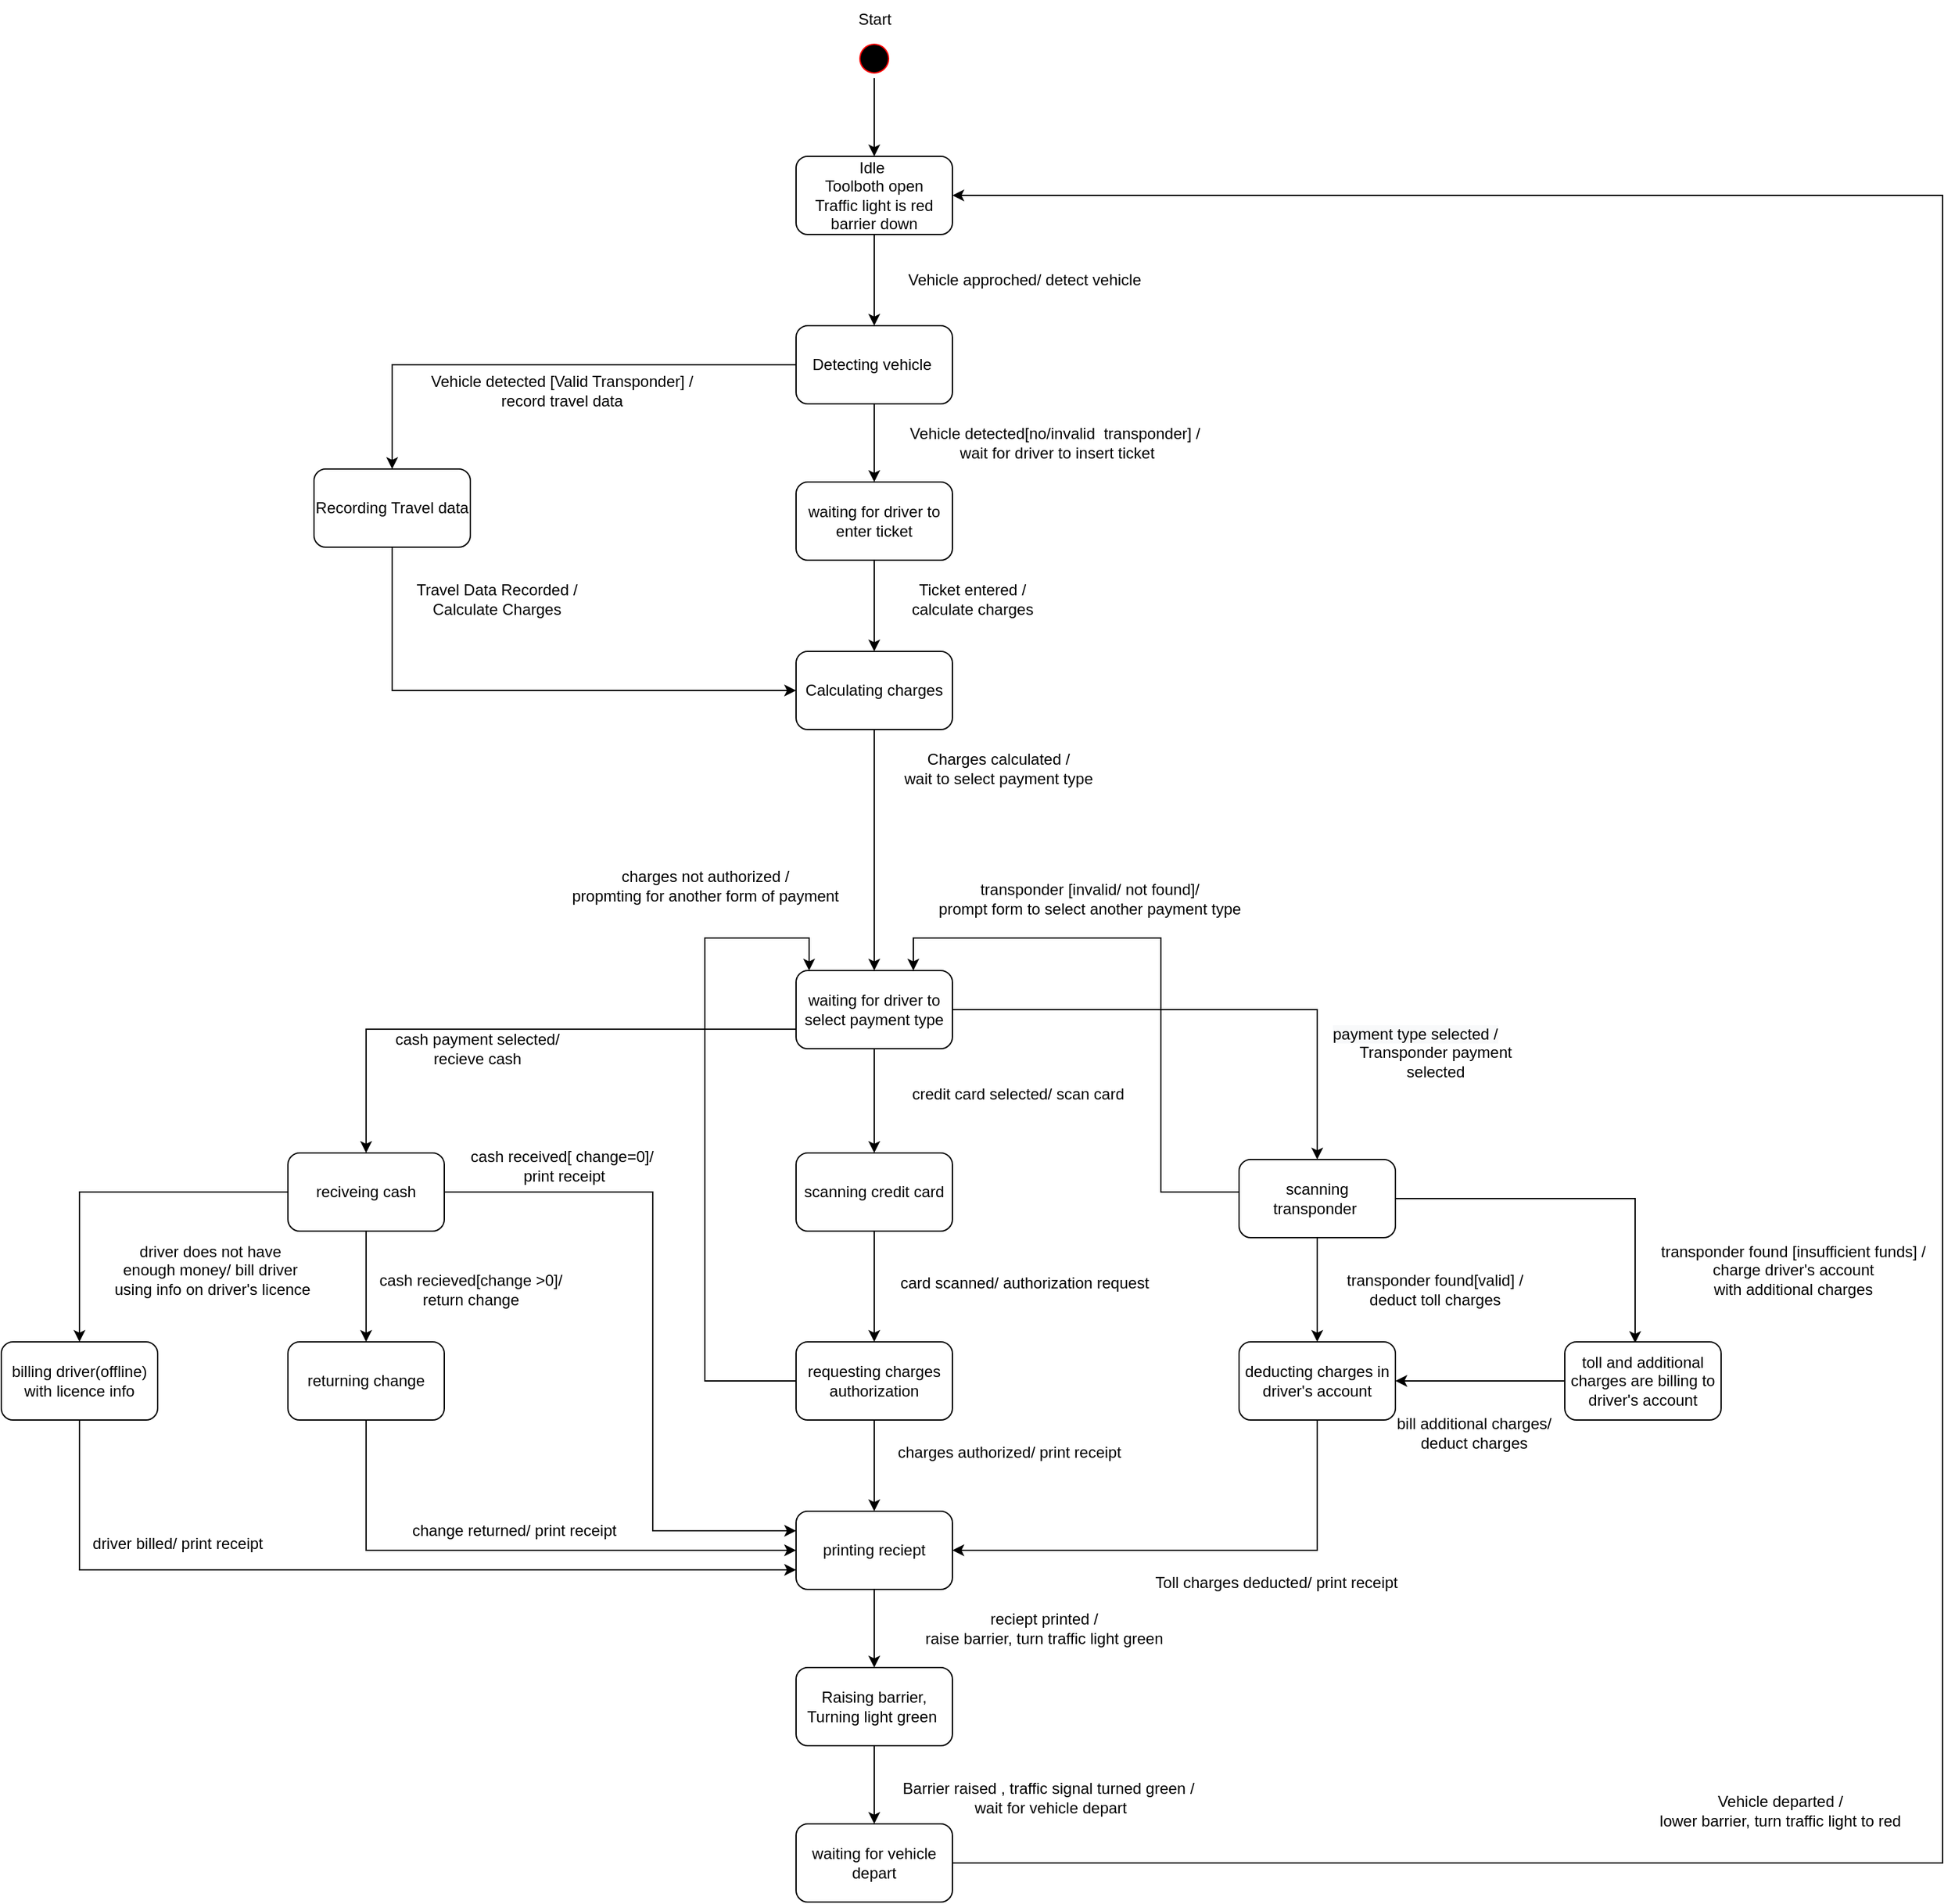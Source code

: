 <mxfile version="20.3.0" type="device"><diagram id="GYhbbVdqES7vCfb0efTQ" name="Page-1"><mxGraphModel dx="1038" dy="688" grid="1" gridSize="10" guides="1" tooltips="1" connect="1" arrows="1" fold="1" page="1" pageScale="1" pageWidth="1600" pageHeight="1500" math="0" shadow="0"><root><mxCell id="0"/><mxCell id="1" parent="0"/><mxCell id="2ZYyj9yuG1Ne1HKVtYgk-8" style="edgeStyle=orthogonalEdgeStyle;rounded=0;orthogonalLoop=1;jettySize=auto;html=1;entryX=0.5;entryY=0;entryDx=0;entryDy=0;" parent="1" source="j9i3NMzb_cT6tgp0_oP3-1" target="2ZYyj9yuG1Ne1HKVtYgk-4" edge="1"><mxGeometry relative="1" as="geometry"/></mxCell><mxCell id="fkv2KrsWVXr9UXI7f_sW-8" style="edgeStyle=orthogonalEdgeStyle;rounded=0;orthogonalLoop=1;jettySize=auto;html=1;entryX=0.5;entryY=0;entryDx=0;entryDy=0;" parent="1" source="S7xEX0edkpakFZPykkgY-1" target="j9i3NMzb_cT6tgp0_oP3-1" edge="1"><mxGeometry relative="1" as="geometry"/></mxCell><mxCell id="S7xEX0edkpakFZPykkgY-1" value="" style="ellipse;html=1;shape=startState;fillColor=#000000;strokeColor=#ff0000;" parent="1" vertex="1"><mxGeometry x="715" y="40" width="30" height="30" as="geometry"/></mxCell><mxCell id="2ZYyj9yuG1Ne1HKVtYgk-1" value="Start" style="text;html=1;align=center;verticalAlign=middle;resizable=0;points=[];autosize=1;strokeColor=none;fillColor=none;" parent="1" vertex="1"><mxGeometry x="705" y="10" width="50" height="30" as="geometry"/></mxCell><mxCell id="2ZYyj9yuG1Ne1HKVtYgk-3" value="Vehicle approched/ detect vehicle" style="text;html=1;align=center;verticalAlign=middle;resizable=0;points=[];autosize=1;strokeColor=none;fillColor=none;" parent="1" vertex="1"><mxGeometry x="745" y="210" width="200" height="30" as="geometry"/></mxCell><mxCell id="INYuIfzyekLM5Hs0WgOV-3" style="edgeStyle=orthogonalEdgeStyle;rounded=0;orthogonalLoop=1;jettySize=auto;html=1;entryX=0.5;entryY=0;entryDx=0;entryDy=0;" parent="1" source="2ZYyj9yuG1Ne1HKVtYgk-6" target="INYuIfzyekLM5Hs0WgOV-2" edge="1"><mxGeometry relative="1" as="geometry"/></mxCell><mxCell id="2ZYyj9yuG1Ne1HKVtYgk-6" value="waiting for driver to enter ticket" style="rounded=1;whiteSpace=wrap;html=1;" parent="1" vertex="1"><mxGeometry x="670" y="380" width="120" height="60" as="geometry"/></mxCell><mxCell id="2ZYyj9yuG1Ne1HKVtYgk-9" style="edgeStyle=orthogonalEdgeStyle;rounded=0;orthogonalLoop=1;jettySize=auto;html=1;entryX=0.5;entryY=0;entryDx=0;entryDy=0;" parent="1" source="2ZYyj9yuG1Ne1HKVtYgk-4" target="2ZYyj9yuG1Ne1HKVtYgk-6" edge="1"><mxGeometry relative="1" as="geometry"/></mxCell><mxCell id="fkv2KrsWVXr9UXI7f_sW-17" style="edgeStyle=orthogonalEdgeStyle;rounded=0;orthogonalLoop=1;jettySize=auto;html=1;entryX=0.5;entryY=0;entryDx=0;entryDy=0;" parent="1" source="2ZYyj9yuG1Ne1HKVtYgk-4" target="fkv2KrsWVXr9UXI7f_sW-16" edge="1"><mxGeometry relative="1" as="geometry"><mxPoint x="490" y="255" as="targetPoint"/></mxGeometry></mxCell><mxCell id="2ZYyj9yuG1Ne1HKVtYgk-4" value="Detecting vehicle&amp;nbsp;" style="rounded=1;whiteSpace=wrap;html=1;" parent="1" vertex="1"><mxGeometry x="670" y="260" width="120" height="60" as="geometry"/></mxCell><mxCell id="INYuIfzyekLM5Hs0WgOV-1" value="Vehicle detected[no/invalid&amp;nbsp; transponder] /&amp;nbsp;&lt;br&gt;wait for driver to insert ticket" style="text;html=1;align=center;verticalAlign=middle;resizable=0;points=[];autosize=1;strokeColor=none;fillColor=none;" parent="1" vertex="1"><mxGeometry x="745" y="330" width="250" height="40" as="geometry"/></mxCell><mxCell id="INYuIfzyekLM5Hs0WgOV-6" value="" style="edgeStyle=orthogonalEdgeStyle;rounded=0;orthogonalLoop=1;jettySize=auto;html=1;" parent="1" source="INYuIfzyekLM5Hs0WgOV-2" target="INYuIfzyekLM5Hs0WgOV-5" edge="1"><mxGeometry relative="1" as="geometry"/></mxCell><mxCell id="INYuIfzyekLM5Hs0WgOV-2" value="Calculating charges" style="rounded=1;whiteSpace=wrap;html=1;" parent="1" vertex="1"><mxGeometry x="670" y="510" width="120" height="60" as="geometry"/></mxCell><mxCell id="INYuIfzyekLM5Hs0WgOV-4" value="Ticket entered / &lt;br&gt;calculate charges" style="text;html=1;align=center;verticalAlign=middle;resizable=0;points=[];autosize=1;strokeColor=none;fillColor=none;" parent="1" vertex="1"><mxGeometry x="745" y="450" width="120" height="40" as="geometry"/></mxCell><mxCell id="fkv2KrsWVXr9UXI7f_sW-2" value="" style="edgeStyle=orthogonalEdgeStyle;rounded=0;orthogonalLoop=1;jettySize=auto;html=1;" parent="1" source="INYuIfzyekLM5Hs0WgOV-5" target="fkv2KrsWVXr9UXI7f_sW-1" edge="1"><mxGeometry relative="1" as="geometry"/></mxCell><mxCell id="EE0kxrbSmoFYKpcF47W7-3" style="edgeStyle=orthogonalEdgeStyle;rounded=0;orthogonalLoop=1;jettySize=auto;html=1;entryX=0.5;entryY=0;entryDx=0;entryDy=0;" parent="1" source="INYuIfzyekLM5Hs0WgOV-5" target="EE0kxrbSmoFYKpcF47W7-2" edge="1"><mxGeometry relative="1" as="geometry"><Array as="points"><mxPoint x="340" y="800"/></Array></mxGeometry></mxCell><mxCell id="EE0kxrbSmoFYKpcF47W7-4" style="edgeStyle=orthogonalEdgeStyle;rounded=0;orthogonalLoop=1;jettySize=auto;html=1;exitX=1;exitY=0.5;exitDx=0;exitDy=0;" parent="1" source="INYuIfzyekLM5Hs0WgOV-5" target="EE0kxrbSmoFYKpcF47W7-1" edge="1"><mxGeometry relative="1" as="geometry"><Array as="points"><mxPoint x="1070" y="785"/></Array></mxGeometry></mxCell><mxCell id="INYuIfzyekLM5Hs0WgOV-5" value="waiting for driver to select payment type" style="rounded=1;whiteSpace=wrap;html=1;" parent="1" vertex="1"><mxGeometry x="670" y="755" width="120" height="60" as="geometry"/></mxCell><mxCell id="INYuIfzyekLM5Hs0WgOV-7" value="Charges calculated /&lt;br&gt;wait to select payment type" style="text;html=1;align=center;verticalAlign=middle;resizable=0;points=[];autosize=1;strokeColor=none;fillColor=none;" parent="1" vertex="1"><mxGeometry x="740" y="580" width="170" height="40" as="geometry"/></mxCell><mxCell id="fkv2KrsWVXr9UXI7f_sW-5" style="edgeStyle=orthogonalEdgeStyle;rounded=0;orthogonalLoop=1;jettySize=auto;html=1;" parent="1" source="fkv2KrsWVXr9UXI7f_sW-1" target="EE0kxrbSmoFYKpcF47W7-8" edge="1"><mxGeometry relative="1" as="geometry"/></mxCell><mxCell id="fkv2KrsWVXr9UXI7f_sW-1" value="scanning credit card" style="rounded=1;whiteSpace=wrap;html=1;" parent="1" vertex="1"><mxGeometry x="670" y="895" width="120" height="60" as="geometry"/></mxCell><mxCell id="fkv2KrsWVXr9UXI7f_sW-3" value="credit card selected/ scan card" style="text;html=1;align=center;verticalAlign=middle;resizable=0;points=[];autosize=1;strokeColor=none;fillColor=none;" parent="1" vertex="1"><mxGeometry x="745" y="835" width="190" height="30" as="geometry"/></mxCell><mxCell id="fkv2KrsWVXr9UXI7f_sW-11" value="" style="edgeStyle=orthogonalEdgeStyle;rounded=0;orthogonalLoop=1;jettySize=auto;html=1;" parent="1" source="fkv2KrsWVXr9UXI7f_sW-4" target="fkv2KrsWVXr9UXI7f_sW-10" edge="1"><mxGeometry relative="1" as="geometry"/></mxCell><mxCell id="fkv2KrsWVXr9UXI7f_sW-4" value="Raising barrier,&lt;br&gt;Turning light green&amp;nbsp;" style="rounded=1;whiteSpace=wrap;html=1;" parent="1" vertex="1"><mxGeometry x="670" y="1290" width="120" height="60" as="geometry"/></mxCell><mxCell id="fkv2KrsWVXr9UXI7f_sW-6" value="reciept printed /&lt;br&gt;raise barrier, turn traffic light green" style="text;html=1;align=center;verticalAlign=middle;resizable=0;points=[];autosize=1;strokeColor=none;fillColor=none;" parent="1" vertex="1"><mxGeometry x="755" y="1240" width="210" height="40" as="geometry"/></mxCell><mxCell id="j9i3NMzb_cT6tgp0_oP3-1" value="Idle&amp;nbsp;&lt;br&gt;Toolboth open&lt;br&gt;Traffic light is red&lt;br&gt;barrier down" style="rounded=1;whiteSpace=wrap;html=1;" parent="1" vertex="1"><mxGeometry x="670" y="130" width="120" height="60" as="geometry"/></mxCell><mxCell id="fkv2KrsWVXr9UXI7f_sW-14" value="" style="edgeStyle=orthogonalEdgeStyle;rounded=0;orthogonalLoop=1;jettySize=auto;html=1;entryX=1;entryY=0.5;entryDx=0;entryDy=0;exitX=1;exitY=0.5;exitDx=0;exitDy=0;" parent="1" source="fkv2KrsWVXr9UXI7f_sW-10" target="j9i3NMzb_cT6tgp0_oP3-1" edge="1"><mxGeometry relative="1" as="geometry"><mxPoint x="800" y="160" as="targetPoint"/><Array as="points"><mxPoint x="1550" y="1440"/><mxPoint x="1550" y="160"/></Array></mxGeometry></mxCell><mxCell id="fkv2KrsWVXr9UXI7f_sW-10" value="waiting for vehicle depart" style="rounded=1;whiteSpace=wrap;html=1;" parent="1" vertex="1"><mxGeometry x="670" y="1410" width="120" height="60" as="geometry"/></mxCell><mxCell id="fkv2KrsWVXr9UXI7f_sW-12" value="Barrier raised , traffic signal turned green /&amp;nbsp;&lt;br&gt;wait for vehicle depart" style="text;html=1;align=center;verticalAlign=middle;resizable=0;points=[];autosize=1;strokeColor=none;fillColor=none;" parent="1" vertex="1"><mxGeometry x="740" y="1370" width="250" height="40" as="geometry"/></mxCell><mxCell id="fkv2KrsWVXr9UXI7f_sW-15" value="Vehicle departed / &lt;br&gt;lower barrier, turn traffic light to red" style="text;html=1;align=center;verticalAlign=middle;resizable=0;points=[];autosize=1;strokeColor=none;fillColor=none;" parent="1" vertex="1"><mxGeometry x="1320" y="1380" width="210" height="40" as="geometry"/></mxCell><mxCell id="fkv2KrsWVXr9UXI7f_sW-19" style="edgeStyle=orthogonalEdgeStyle;rounded=0;orthogonalLoop=1;jettySize=auto;html=1;entryX=0;entryY=0.5;entryDx=0;entryDy=0;" parent="1" source="fkv2KrsWVXr9UXI7f_sW-16" target="INYuIfzyekLM5Hs0WgOV-2" edge="1"><mxGeometry relative="1" as="geometry"><mxPoint x="450" y="480" as="targetPoint"/><Array as="points"><mxPoint x="360" y="540"/></Array></mxGeometry></mxCell><mxCell id="fkv2KrsWVXr9UXI7f_sW-16" value="Recording Travel data" style="rounded=1;whiteSpace=wrap;html=1;" parent="1" vertex="1"><mxGeometry x="300" y="370" width="120" height="60" as="geometry"/></mxCell><mxCell id="fkv2KrsWVXr9UXI7f_sW-18" value="Vehicle detected [Valid Transponder] / &lt;br&gt;record travel data" style="text;html=1;align=center;verticalAlign=middle;resizable=0;points=[];autosize=1;strokeColor=none;fillColor=none;" parent="1" vertex="1"><mxGeometry x="380" y="290" width="220" height="40" as="geometry"/></mxCell><mxCell id="fkv2KrsWVXr9UXI7f_sW-20" value="Travel Data Recorded /&lt;br&gt;Calculate Charges" style="text;html=1;align=center;verticalAlign=middle;resizable=0;points=[];autosize=1;strokeColor=none;fillColor=none;" parent="1" vertex="1"><mxGeometry x="365" y="450" width="150" height="40" as="geometry"/></mxCell><mxCell id="EE0kxrbSmoFYKpcF47W7-18" style="edgeStyle=orthogonalEdgeStyle;rounded=0;orthogonalLoop=1;jettySize=auto;html=1;exitX=0.5;exitY=1;exitDx=0;exitDy=0;entryX=0.5;entryY=0;entryDx=0;entryDy=0;" parent="1" source="EE0kxrbSmoFYKpcF47W7-1" target="EE0kxrbSmoFYKpcF47W7-17" edge="1"><mxGeometry relative="1" as="geometry"/></mxCell><mxCell id="EE0kxrbSmoFYKpcF47W7-22" style="edgeStyle=orthogonalEdgeStyle;rounded=0;orthogonalLoop=1;jettySize=auto;html=1;exitX=0;exitY=0.5;exitDx=0;exitDy=0;entryX=0.75;entryY=0;entryDx=0;entryDy=0;" parent="1" source="EE0kxrbSmoFYKpcF47W7-1" target="INYuIfzyekLM5Hs0WgOV-5" edge="1"><mxGeometry relative="1" as="geometry"><Array as="points"><mxPoint x="950" y="925"/><mxPoint x="950" y="730"/><mxPoint x="760" y="730"/></Array></mxGeometry></mxCell><mxCell id="EE0kxrbSmoFYKpcF47W7-24" style="edgeStyle=orthogonalEdgeStyle;rounded=0;orthogonalLoop=1;jettySize=auto;html=1;entryX=0.45;entryY=0.014;entryDx=0;entryDy=0;entryPerimeter=0;" parent="1" source="EE0kxrbSmoFYKpcF47W7-1" target="EE0kxrbSmoFYKpcF47W7-25" edge="1"><mxGeometry relative="1" as="geometry"><mxPoint x="1460" y="990" as="targetPoint"/></mxGeometry></mxCell><mxCell id="EE0kxrbSmoFYKpcF47W7-1" value="scanning transponder&amp;nbsp;" style="rounded=1;whiteSpace=wrap;html=1;" parent="1" vertex="1"><mxGeometry x="1010" y="900" width="120" height="60" as="geometry"/></mxCell><mxCell id="EE0kxrbSmoFYKpcF47W7-16" style="edgeStyle=orthogonalEdgeStyle;rounded=0;orthogonalLoop=1;jettySize=auto;html=1;exitX=0.5;exitY=1;exitDx=0;exitDy=0;entryX=0.5;entryY=0;entryDx=0;entryDy=0;" parent="1" source="EE0kxrbSmoFYKpcF47W7-2" target="EE0kxrbSmoFYKpcF47W7-5" edge="1"><mxGeometry relative="1" as="geometry"/></mxCell><mxCell id="EE0kxrbSmoFYKpcF47W7-39" style="edgeStyle=orthogonalEdgeStyle;rounded=0;orthogonalLoop=1;jettySize=auto;html=1;exitX=0;exitY=0.5;exitDx=0;exitDy=0;" parent="1" source="EE0kxrbSmoFYKpcF47W7-2" target="EE0kxrbSmoFYKpcF47W7-38" edge="1"><mxGeometry relative="1" as="geometry"/></mxCell><mxCell id="EE0kxrbSmoFYKpcF47W7-43" style="edgeStyle=orthogonalEdgeStyle;rounded=0;orthogonalLoop=1;jettySize=auto;html=1;exitX=1;exitY=0.5;exitDx=0;exitDy=0;entryX=0;entryY=0.25;entryDx=0;entryDy=0;" parent="1" source="EE0kxrbSmoFYKpcF47W7-2" target="EE0kxrbSmoFYKpcF47W7-10" edge="1"><mxGeometry relative="1" as="geometry"><Array as="points"><mxPoint x="560" y="925"/><mxPoint x="560" y="1185"/></Array></mxGeometry></mxCell><mxCell id="EE0kxrbSmoFYKpcF47W7-2" value="reciveing cash" style="rounded=1;whiteSpace=wrap;html=1;" parent="1" vertex="1"><mxGeometry x="280" y="895" width="120" height="60" as="geometry"/></mxCell><mxCell id="EE0kxrbSmoFYKpcF47W7-42" style="edgeStyle=orthogonalEdgeStyle;rounded=0;orthogonalLoop=1;jettySize=auto;html=1;entryX=0;entryY=0.5;entryDx=0;entryDy=0;" parent="1" source="EE0kxrbSmoFYKpcF47W7-5" target="EE0kxrbSmoFYKpcF47W7-10" edge="1"><mxGeometry relative="1" as="geometry"><Array as="points"><mxPoint x="340" y="1200"/></Array></mxGeometry></mxCell><mxCell id="EE0kxrbSmoFYKpcF47W7-5" value="returning change" style="rounded=1;whiteSpace=wrap;html=1;" parent="1" vertex="1"><mxGeometry x="280" y="1040" width="120" height="60" as="geometry"/></mxCell><mxCell id="EE0kxrbSmoFYKpcF47W7-6" value="cash payment selected/ &lt;br&gt;recieve cash" style="text;html=1;align=center;verticalAlign=middle;resizable=0;points=[];autosize=1;strokeColor=none;fillColor=none;" parent="1" vertex="1"><mxGeometry x="350" y="795" width="150" height="40" as="geometry"/></mxCell><mxCell id="EE0kxrbSmoFYKpcF47W7-7" value="&lt;span style=&quot;color: rgb(0, 0, 0); font-family: Helvetica; font-size: 12px; font-style: normal; font-variant-ligatures: normal; font-variant-caps: normal; font-weight: 400; letter-spacing: normal; orphans: 2; text-align: center; text-indent: 0px; text-transform: none; widows: 2; word-spacing: 0px; -webkit-text-stroke-width: 0px; background-color: rgb(248, 249, 250); text-decoration-thickness: initial; text-decoration-style: initial; text-decoration-color: initial; float: none; display: inline !important;&quot;&gt;payment type selected /&lt;/span&gt;&lt;br style=&quot;color: rgb(0, 0, 0); font-family: Helvetica; font-size: 12px; font-style: normal; font-variant-ligatures: normal; font-variant-caps: normal; font-weight: 400; letter-spacing: normal; orphans: 2; text-align: center; text-indent: 0px; text-transform: none; widows: 2; word-spacing: 0px; -webkit-text-stroke-width: 0px; background-color: rgb(248, 249, 250); text-decoration-thickness: initial; text-decoration-style: initial; text-decoration-color: initial;&quot;&gt;&lt;div style=&quot;text-align: center;&quot;&gt;&lt;span style=&quot;background-color: initial;&quot;&gt;Transponder payment selected&lt;/span&gt;&lt;/div&gt;" style="text;whiteSpace=wrap;html=1;" parent="1" vertex="1"><mxGeometry x="1080" y="790" width="160" height="50" as="geometry"/></mxCell><mxCell id="EE0kxrbSmoFYKpcF47W7-11" style="edgeStyle=orthogonalEdgeStyle;rounded=0;orthogonalLoop=1;jettySize=auto;html=1;exitX=0.5;exitY=1;exitDx=0;exitDy=0;entryX=0.5;entryY=0;entryDx=0;entryDy=0;" parent="1" source="EE0kxrbSmoFYKpcF47W7-8" target="EE0kxrbSmoFYKpcF47W7-10" edge="1"><mxGeometry relative="1" as="geometry"/></mxCell><mxCell id="EE0kxrbSmoFYKpcF47W7-14" style="edgeStyle=orthogonalEdgeStyle;rounded=0;orthogonalLoop=1;jettySize=auto;html=1;exitX=0;exitY=0.5;exitDx=0;exitDy=0;" parent="1" source="EE0kxrbSmoFYKpcF47W7-8" edge="1"><mxGeometry relative="1" as="geometry"><mxPoint x="680" y="755" as="targetPoint"/><Array as="points"><mxPoint x="600" y="1070"/><mxPoint x="600" y="730"/><mxPoint x="680" y="730"/></Array></mxGeometry></mxCell><mxCell id="EE0kxrbSmoFYKpcF47W7-8" value="requesting charges authorization" style="rounded=1;whiteSpace=wrap;html=1;" parent="1" vertex="1"><mxGeometry x="670" y="1040" width="120" height="60" as="geometry"/></mxCell><mxCell id="EE0kxrbSmoFYKpcF47W7-9" value="card scanned/ authorization request" style="text;html=1;align=center;verticalAlign=middle;resizable=0;points=[];autosize=1;strokeColor=none;fillColor=none;" parent="1" vertex="1"><mxGeometry x="740" y="980" width="210" height="30" as="geometry"/></mxCell><mxCell id="EE0kxrbSmoFYKpcF47W7-13" style="edgeStyle=orthogonalEdgeStyle;rounded=0;orthogonalLoop=1;jettySize=auto;html=1;exitX=0.5;exitY=1;exitDx=0;exitDy=0;entryX=0.5;entryY=0;entryDx=0;entryDy=0;" parent="1" source="EE0kxrbSmoFYKpcF47W7-10" target="fkv2KrsWVXr9UXI7f_sW-4" edge="1"><mxGeometry relative="1" as="geometry"/></mxCell><mxCell id="EE0kxrbSmoFYKpcF47W7-10" value="printing reciept" style="rounded=1;whiteSpace=wrap;html=1;" parent="1" vertex="1"><mxGeometry x="670" y="1170" width="120" height="60" as="geometry"/></mxCell><mxCell id="EE0kxrbSmoFYKpcF47W7-12" value="charges authorized/ print receipt&amp;nbsp;" style="text;html=1;align=center;verticalAlign=middle;resizable=0;points=[];autosize=1;strokeColor=none;fillColor=none;" parent="1" vertex="1"><mxGeometry x="735" y="1110" width="200" height="30" as="geometry"/></mxCell><mxCell id="EE0kxrbSmoFYKpcF47W7-15" value="charges not authorized / &lt;br&gt;propmting for another form of payment" style="text;html=1;align=center;verticalAlign=middle;resizable=0;points=[];autosize=1;strokeColor=none;fillColor=none;" parent="1" vertex="1"><mxGeometry x="485" y="670" width="230" height="40" as="geometry"/></mxCell><mxCell id="EE0kxrbSmoFYKpcF47W7-20" style="edgeStyle=orthogonalEdgeStyle;rounded=0;orthogonalLoop=1;jettySize=auto;html=1;exitX=0.5;exitY=1;exitDx=0;exitDy=0;entryX=1;entryY=0.5;entryDx=0;entryDy=0;" parent="1" source="EE0kxrbSmoFYKpcF47W7-17" target="EE0kxrbSmoFYKpcF47W7-10" edge="1"><mxGeometry relative="1" as="geometry"/></mxCell><mxCell id="EE0kxrbSmoFYKpcF47W7-17" value="deducting charges in driver's account" style="rounded=1;whiteSpace=wrap;html=1;" parent="1" vertex="1"><mxGeometry x="1010" y="1040" width="120" height="60" as="geometry"/></mxCell><mxCell id="EE0kxrbSmoFYKpcF47W7-19" value="transponder found[valid] /&lt;br&gt;deduct toll charges" style="text;html=1;align=center;verticalAlign=middle;resizable=0;points=[];autosize=1;strokeColor=none;fillColor=none;" parent="1" vertex="1"><mxGeometry x="1080" y="980" width="160" height="40" as="geometry"/></mxCell><mxCell id="EE0kxrbSmoFYKpcF47W7-21" value="Toll charges deducted/ print receipt&amp;nbsp;" style="text;html=1;align=center;verticalAlign=middle;resizable=0;points=[];autosize=1;strokeColor=none;fillColor=none;" parent="1" vertex="1"><mxGeometry x="935" y="1210" width="210" height="30" as="geometry"/></mxCell><mxCell id="EE0kxrbSmoFYKpcF47W7-23" value="transponder [invalid/ not found]/ &lt;br&gt;prompt form to select another payment type" style="text;html=1;align=center;verticalAlign=middle;resizable=0;points=[];autosize=1;strokeColor=none;fillColor=none;" parent="1" vertex="1"><mxGeometry x="765" y="680" width="260" height="40" as="geometry"/></mxCell><mxCell id="EE0kxrbSmoFYKpcF47W7-29" style="edgeStyle=orthogonalEdgeStyle;rounded=0;orthogonalLoop=1;jettySize=auto;html=1;entryX=1;entryY=0.5;entryDx=0;entryDy=0;" parent="1" source="EE0kxrbSmoFYKpcF47W7-25" target="EE0kxrbSmoFYKpcF47W7-17" edge="1"><mxGeometry relative="1" as="geometry"/></mxCell><mxCell id="EE0kxrbSmoFYKpcF47W7-25" value="toll and additional charges are billing to driver's account" style="rounded=1;whiteSpace=wrap;html=1;" parent="1" vertex="1"><mxGeometry x="1260" y="1040" width="120" height="60" as="geometry"/></mxCell><mxCell id="EE0kxrbSmoFYKpcF47W7-26" value="transponder found [insufficient funds] / &lt;br&gt;charge driver's account &lt;br&gt;with additional charges" style="text;html=1;align=center;verticalAlign=middle;resizable=0;points=[];autosize=1;strokeColor=none;fillColor=none;" parent="1" vertex="1"><mxGeometry x="1320" y="955" width="230" height="60" as="geometry"/></mxCell><mxCell id="EE0kxrbSmoFYKpcF47W7-28" value="bill additional charges/&lt;br&gt;deduct charges" style="text;html=1;align=center;verticalAlign=middle;resizable=0;points=[];autosize=1;strokeColor=none;fillColor=none;" parent="1" vertex="1"><mxGeometry x="1120" y="1090" width="140" height="40" as="geometry"/></mxCell><mxCell id="EE0kxrbSmoFYKpcF47W7-30" value="cash recieved[change &amp;gt;0]/ &lt;br&gt;return change" style="text;html=1;align=center;verticalAlign=middle;resizable=0;points=[];autosize=1;strokeColor=none;fillColor=none;" parent="1" vertex="1"><mxGeometry x="340" y="980" width="160" height="40" as="geometry"/></mxCell><mxCell id="EE0kxrbSmoFYKpcF47W7-32" value="change returned/ print receipt&amp;nbsp;" style="text;html=1;align=center;verticalAlign=middle;resizable=0;points=[];autosize=1;strokeColor=none;fillColor=none;" parent="1" vertex="1"><mxGeometry x="365" y="1170" width="180" height="30" as="geometry"/></mxCell><mxCell id="EE0kxrbSmoFYKpcF47W7-35" value="cash received[ change=0]/&lt;br&gt;&amp;nbsp;print receipt" style="text;html=1;align=center;verticalAlign=middle;resizable=0;points=[];autosize=1;strokeColor=none;fillColor=none;" parent="1" vertex="1"><mxGeometry x="410" y="885" width="160" height="40" as="geometry"/></mxCell><mxCell id="EE0kxrbSmoFYKpcF47W7-41" style="edgeStyle=orthogonalEdgeStyle;rounded=0;orthogonalLoop=1;jettySize=auto;html=1;entryX=0;entryY=0.75;entryDx=0;entryDy=0;" parent="1" source="EE0kxrbSmoFYKpcF47W7-38" target="EE0kxrbSmoFYKpcF47W7-10" edge="1"><mxGeometry relative="1" as="geometry"><mxPoint x="490" y="1290.0" as="targetPoint"/><Array as="points"><mxPoint x="120" y="1215"/></Array></mxGeometry></mxCell><mxCell id="EE0kxrbSmoFYKpcF47W7-38" value="billing driver(offline) with licence info" style="rounded=1;whiteSpace=wrap;html=1;" parent="1" vertex="1"><mxGeometry x="60" y="1040" width="120" height="60" as="geometry"/></mxCell><mxCell id="EE0kxrbSmoFYKpcF47W7-40" value="driver does not have &lt;br&gt;enough money/ bill driver&lt;br&gt;&amp;nbsp;using info on driver's licence" style="text;html=1;align=center;verticalAlign=middle;resizable=0;points=[];autosize=1;strokeColor=none;fillColor=none;" parent="1" vertex="1"><mxGeometry x="130" y="955" width="180" height="60" as="geometry"/></mxCell><mxCell id="EE0kxrbSmoFYKpcF47W7-44" value="driver billed/ print receipt" style="text;html=1;align=center;verticalAlign=middle;resizable=0;points=[];autosize=1;strokeColor=none;fillColor=none;" parent="1" vertex="1"><mxGeometry x="120" y="1180" width="150" height="30" as="geometry"/></mxCell></root></mxGraphModel></diagram></mxfile>